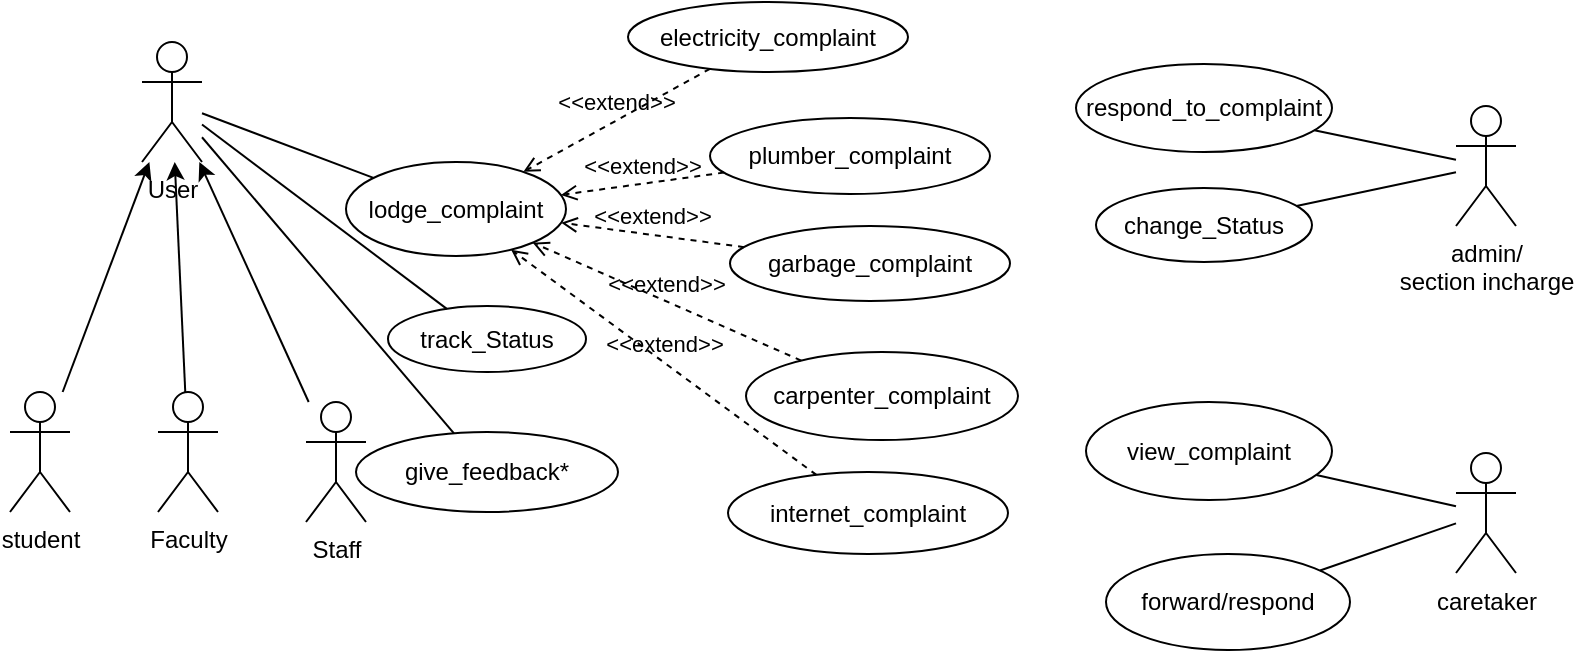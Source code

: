 <mxfile version="22.1.0" type="device">
  <diagram name="Page-1" id="1RIqtdWh2b6ZgS3eLBA3">
    <mxGraphModel dx="1050" dy="530" grid="0" gridSize="10" guides="1" tooltips="1" connect="1" arrows="1" fold="1" page="1" pageScale="1" pageWidth="827" pageHeight="1169" math="0" shadow="0">
      <root>
        <mxCell id="0" />
        <mxCell id="1" parent="0" />
        <mxCell id="yof67FIjApGYspXE6E6U-1" value="student" style="shape=umlActor;verticalLabelPosition=bottom;verticalAlign=top;html=1;outlineConnect=0;" parent="1" vertex="1">
          <mxGeometry x="41" y="299" width="30" height="60" as="geometry" />
        </mxCell>
        <mxCell id="yof67FIjApGYspXE6E6U-2" value="admin/&lt;br&gt;section incharge" style="shape=umlActor;verticalLabelPosition=bottom;verticalAlign=top;html=1;outlineConnect=0;" parent="1" vertex="1">
          <mxGeometry x="764" y="156" width="30" height="60" as="geometry" />
        </mxCell>
        <mxCell id="yof67FIjApGYspXE6E6U-3" value="User" style="shape=umlActor;verticalLabelPosition=bottom;verticalAlign=top;html=1;outlineConnect=0;" parent="1" vertex="1">
          <mxGeometry x="107" y="124" width="30" height="60" as="geometry" />
        </mxCell>
        <mxCell id="yof67FIjApGYspXE6E6U-4" value="Faculty" style="shape=umlActor;verticalLabelPosition=bottom;verticalAlign=top;html=1;outlineConnect=0;" parent="1" vertex="1">
          <mxGeometry x="115" y="299" width="30" height="60" as="geometry" />
        </mxCell>
        <mxCell id="yof67FIjApGYspXE6E6U-5" value="Staff" style="shape=umlActor;verticalLabelPosition=bottom;verticalAlign=top;html=1;outlineConnect=0;" parent="1" vertex="1">
          <mxGeometry x="189" y="304" width="30" height="60" as="geometry" />
        </mxCell>
        <mxCell id="yof67FIjApGYspXE6E6U-7" value="" style="endArrow=classic;html=1;rounded=0;" parent="1" source="yof67FIjApGYspXE6E6U-1" target="yof67FIjApGYspXE6E6U-3" edge="1">
          <mxGeometry width="50" height="50" relative="1" as="geometry">
            <mxPoint x="267" y="301" as="sourcePoint" />
            <mxPoint x="317" y="251" as="targetPoint" />
          </mxGeometry>
        </mxCell>
        <mxCell id="yof67FIjApGYspXE6E6U-8" value="" style="endArrow=classic;html=1;rounded=0;" parent="1" source="yof67FIjApGYspXE6E6U-4" target="yof67FIjApGYspXE6E6U-3" edge="1">
          <mxGeometry width="50" height="50" relative="1" as="geometry">
            <mxPoint x="267" y="301" as="sourcePoint" />
            <mxPoint x="317" y="251" as="targetPoint" />
          </mxGeometry>
        </mxCell>
        <mxCell id="yof67FIjApGYspXE6E6U-9" value="" style="endArrow=classic;html=1;rounded=0;" parent="1" source="yof67FIjApGYspXE6E6U-5" target="yof67FIjApGYspXE6E6U-3" edge="1">
          <mxGeometry width="50" height="50" relative="1" as="geometry">
            <mxPoint x="267" y="301" as="sourcePoint" />
            <mxPoint x="317" y="251" as="targetPoint" />
          </mxGeometry>
        </mxCell>
        <mxCell id="yof67FIjApGYspXE6E6U-10" value="lodge_complaint" style="ellipse;whiteSpace=wrap;html=1;" parent="1" vertex="1">
          <mxGeometry x="209" y="184" width="110" height="47" as="geometry" />
        </mxCell>
        <mxCell id="yof67FIjApGYspXE6E6U-11" value="track_Status" style="ellipse;whiteSpace=wrap;html=1;" parent="1" vertex="1">
          <mxGeometry x="230" y="256" width="99" height="33" as="geometry" />
        </mxCell>
        <mxCell id="yof67FIjApGYspXE6E6U-12" value="respond_to_complaint" style="ellipse;whiteSpace=wrap;html=1;" parent="1" vertex="1">
          <mxGeometry x="574" y="135" width="128" height="44" as="geometry" />
        </mxCell>
        <mxCell id="yof67FIjApGYspXE6E6U-13" value="change_Status" style="ellipse;whiteSpace=wrap;html=1;" parent="1" vertex="1">
          <mxGeometry x="584" y="197" width="108" height="37" as="geometry" />
        </mxCell>
        <mxCell id="yof67FIjApGYspXE6E6U-14" value="" style="endArrow=none;html=1;rounded=0;" parent="1" source="yof67FIjApGYspXE6E6U-12" target="yof67FIjApGYspXE6E6U-2" edge="1">
          <mxGeometry width="50" height="50" relative="1" as="geometry">
            <mxPoint x="387" y="301" as="sourcePoint" />
            <mxPoint x="437" y="251" as="targetPoint" />
          </mxGeometry>
        </mxCell>
        <mxCell id="yof67FIjApGYspXE6E6U-15" value="" style="endArrow=none;html=1;rounded=0;" parent="1" source="yof67FIjApGYspXE6E6U-13" target="yof67FIjApGYspXE6E6U-2" edge="1">
          <mxGeometry width="50" height="50" relative="1" as="geometry">
            <mxPoint x="387" y="301" as="sourcePoint" />
            <mxPoint x="437" y="251" as="targetPoint" />
          </mxGeometry>
        </mxCell>
        <mxCell id="yof67FIjApGYspXE6E6U-20" value="give_feedback*" style="ellipse;whiteSpace=wrap;html=1;" parent="1" vertex="1">
          <mxGeometry x="214" y="319" width="131" height="40" as="geometry" />
        </mxCell>
        <mxCell id="yof67FIjApGYspXE6E6U-28" value="internet_complaint" style="ellipse;whiteSpace=wrap;html=1;" parent="1" vertex="1">
          <mxGeometry x="400" y="339" width="140" height="41" as="geometry" />
        </mxCell>
        <mxCell id="yof67FIjApGYspXE6E6U-29" value="carpenter_complaint" style="ellipse;whiteSpace=wrap;html=1;" parent="1" vertex="1">
          <mxGeometry x="409" y="279" width="136" height="44" as="geometry" />
        </mxCell>
        <mxCell id="yof67FIjApGYspXE6E6U-30" value="garbage_complaint" style="ellipse;whiteSpace=wrap;html=1;" parent="1" vertex="1">
          <mxGeometry x="401" y="216" width="140" height="37.5" as="geometry" />
        </mxCell>
        <mxCell id="yof67FIjApGYspXE6E6U-31" value="plumber_complaint" style="ellipse;whiteSpace=wrap;html=1;" parent="1" vertex="1">
          <mxGeometry x="391" y="162" width="140" height="38" as="geometry" />
        </mxCell>
        <mxCell id="yof67FIjApGYspXE6E6U-32" value="electricity_complaint" style="ellipse;whiteSpace=wrap;html=1;" parent="1" vertex="1">
          <mxGeometry x="350" y="104" width="140" height="35" as="geometry" />
        </mxCell>
        <mxCell id="yof67FIjApGYspXE6E6U-33" value="" style="endArrow=none;html=1;rounded=0;" parent="1" source="yof67FIjApGYspXE6E6U-3" target="yof67FIjApGYspXE6E6U-10" edge="1">
          <mxGeometry width="50" height="50" relative="1" as="geometry">
            <mxPoint x="122" y="181" as="sourcePoint" />
            <mxPoint x="437" y="295" as="targetPoint" />
          </mxGeometry>
        </mxCell>
        <mxCell id="yof67FIjApGYspXE6E6U-34" value="&amp;lt;&amp;lt;extend&amp;gt;&amp;gt;" style="html=1;verticalAlign=bottom;labelBackgroundColor=none;endArrow=open;endFill=0;dashed=1;rounded=0;" parent="1" source="yof67FIjApGYspXE6E6U-32" target="yof67FIjApGYspXE6E6U-10" edge="1">
          <mxGeometry width="160" relative="1" as="geometry">
            <mxPoint x="332" y="320" as="sourcePoint" />
            <mxPoint x="492" y="320" as="targetPoint" />
          </mxGeometry>
        </mxCell>
        <mxCell id="yof67FIjApGYspXE6E6U-35" value="" style="endArrow=none;html=1;rounded=0;" parent="1" source="yof67FIjApGYspXE6E6U-11" target="yof67FIjApGYspXE6E6U-3" edge="1">
          <mxGeometry width="50" height="50" relative="1" as="geometry">
            <mxPoint x="387" y="345" as="sourcePoint" />
            <mxPoint x="437" y="295" as="targetPoint" />
          </mxGeometry>
        </mxCell>
        <mxCell id="yof67FIjApGYspXE6E6U-36" value="&amp;lt;&amp;lt;extend&amp;gt;&amp;gt;" style="html=1;verticalAlign=bottom;labelBackgroundColor=none;endArrow=open;endFill=0;dashed=1;rounded=0;" parent="1" source="yof67FIjApGYspXE6E6U-31" target="yof67FIjApGYspXE6E6U-10" edge="1">
          <mxGeometry width="160" relative="1" as="geometry">
            <mxPoint x="332" y="320" as="sourcePoint" />
            <mxPoint x="492" y="320" as="targetPoint" />
          </mxGeometry>
        </mxCell>
        <mxCell id="yof67FIjApGYspXE6E6U-37" value="&amp;lt;&amp;lt;extend&amp;gt;&amp;gt;" style="html=1;verticalAlign=bottom;labelBackgroundColor=none;endArrow=open;endFill=0;dashed=1;rounded=0;" parent="1" source="yof67FIjApGYspXE6E6U-30" target="yof67FIjApGYspXE6E6U-10" edge="1">
          <mxGeometry width="160" relative="1" as="geometry">
            <mxPoint x="408" y="345" as="sourcePoint" />
            <mxPoint x="492" y="288" as="targetPoint" />
          </mxGeometry>
        </mxCell>
        <mxCell id="yof67FIjApGYspXE6E6U-38" value="&amp;lt;&amp;lt;extend&amp;gt;&amp;gt;" style="html=1;verticalAlign=bottom;labelBackgroundColor=none;endArrow=open;endFill=0;dashed=1;rounded=0;" parent="1" source="yof67FIjApGYspXE6E6U-29" target="yof67FIjApGYspXE6E6U-10" edge="1">
          <mxGeometry width="160" relative="1" as="geometry">
            <mxPoint x="332" y="320" as="sourcePoint" />
            <mxPoint x="492" y="320" as="targetPoint" />
          </mxGeometry>
        </mxCell>
        <mxCell id="yof67FIjApGYspXE6E6U-39" value="&amp;lt;&amp;lt;extend&amp;gt;&amp;gt;" style="html=1;verticalAlign=bottom;labelBackgroundColor=none;endArrow=open;endFill=0;dashed=1;rounded=0;" parent="1" source="yof67FIjApGYspXE6E6U-28" target="yof67FIjApGYspXE6E6U-10" edge="1">
          <mxGeometry width="160" relative="1" as="geometry">
            <mxPoint x="203" y="328" as="sourcePoint" />
            <mxPoint x="363" y="328" as="targetPoint" />
          </mxGeometry>
        </mxCell>
        <mxCell id="yof67FIjApGYspXE6E6U-40" value="" style="endArrow=none;html=1;rounded=0;" parent="1" source="yof67FIjApGYspXE6E6U-20" target="yof67FIjApGYspXE6E6U-3" edge="1">
          <mxGeometry width="50" height="50" relative="1" as="geometry">
            <mxPoint x="387" y="345" as="sourcePoint" />
            <mxPoint x="437" y="295" as="targetPoint" />
          </mxGeometry>
        </mxCell>
        <mxCell id="rrYVrRM5t5mmp8p4KP6m-2" value="caretaker" style="shape=umlActor;verticalLabelPosition=bottom;verticalAlign=top;html=1;outlineConnect=0;" vertex="1" parent="1">
          <mxGeometry x="764" y="329.5" width="30" height="60" as="geometry" />
        </mxCell>
        <mxCell id="rrYVrRM5t5mmp8p4KP6m-3" value="view_complaint" style="ellipse;whiteSpace=wrap;html=1;" vertex="1" parent="1">
          <mxGeometry x="579" y="304" width="123" height="49" as="geometry" />
        </mxCell>
        <mxCell id="rrYVrRM5t5mmp8p4KP6m-4" value="" style="endArrow=none;html=1;rounded=0;" edge="1" parent="1" source="rrYVrRM5t5mmp8p4KP6m-3" target="rrYVrRM5t5mmp8p4KP6m-2">
          <mxGeometry width="50" height="50" relative="1" as="geometry">
            <mxPoint x="387" y="314" as="sourcePoint" />
            <mxPoint x="437" y="264" as="targetPoint" />
          </mxGeometry>
        </mxCell>
        <mxCell id="rrYVrRM5t5mmp8p4KP6m-5" value="forward/respond" style="ellipse;whiteSpace=wrap;html=1;" vertex="1" parent="1">
          <mxGeometry x="589" y="380" width="122" height="48" as="geometry" />
        </mxCell>
        <mxCell id="rrYVrRM5t5mmp8p4KP6m-6" value="" style="endArrow=none;html=1;rounded=0;" edge="1" parent="1" source="rrYVrRM5t5mmp8p4KP6m-5" target="rrYVrRM5t5mmp8p4KP6m-2">
          <mxGeometry width="50" height="50" relative="1" as="geometry">
            <mxPoint x="387" y="314" as="sourcePoint" />
            <mxPoint x="437" y="264" as="targetPoint" />
          </mxGeometry>
        </mxCell>
      </root>
    </mxGraphModel>
  </diagram>
</mxfile>
